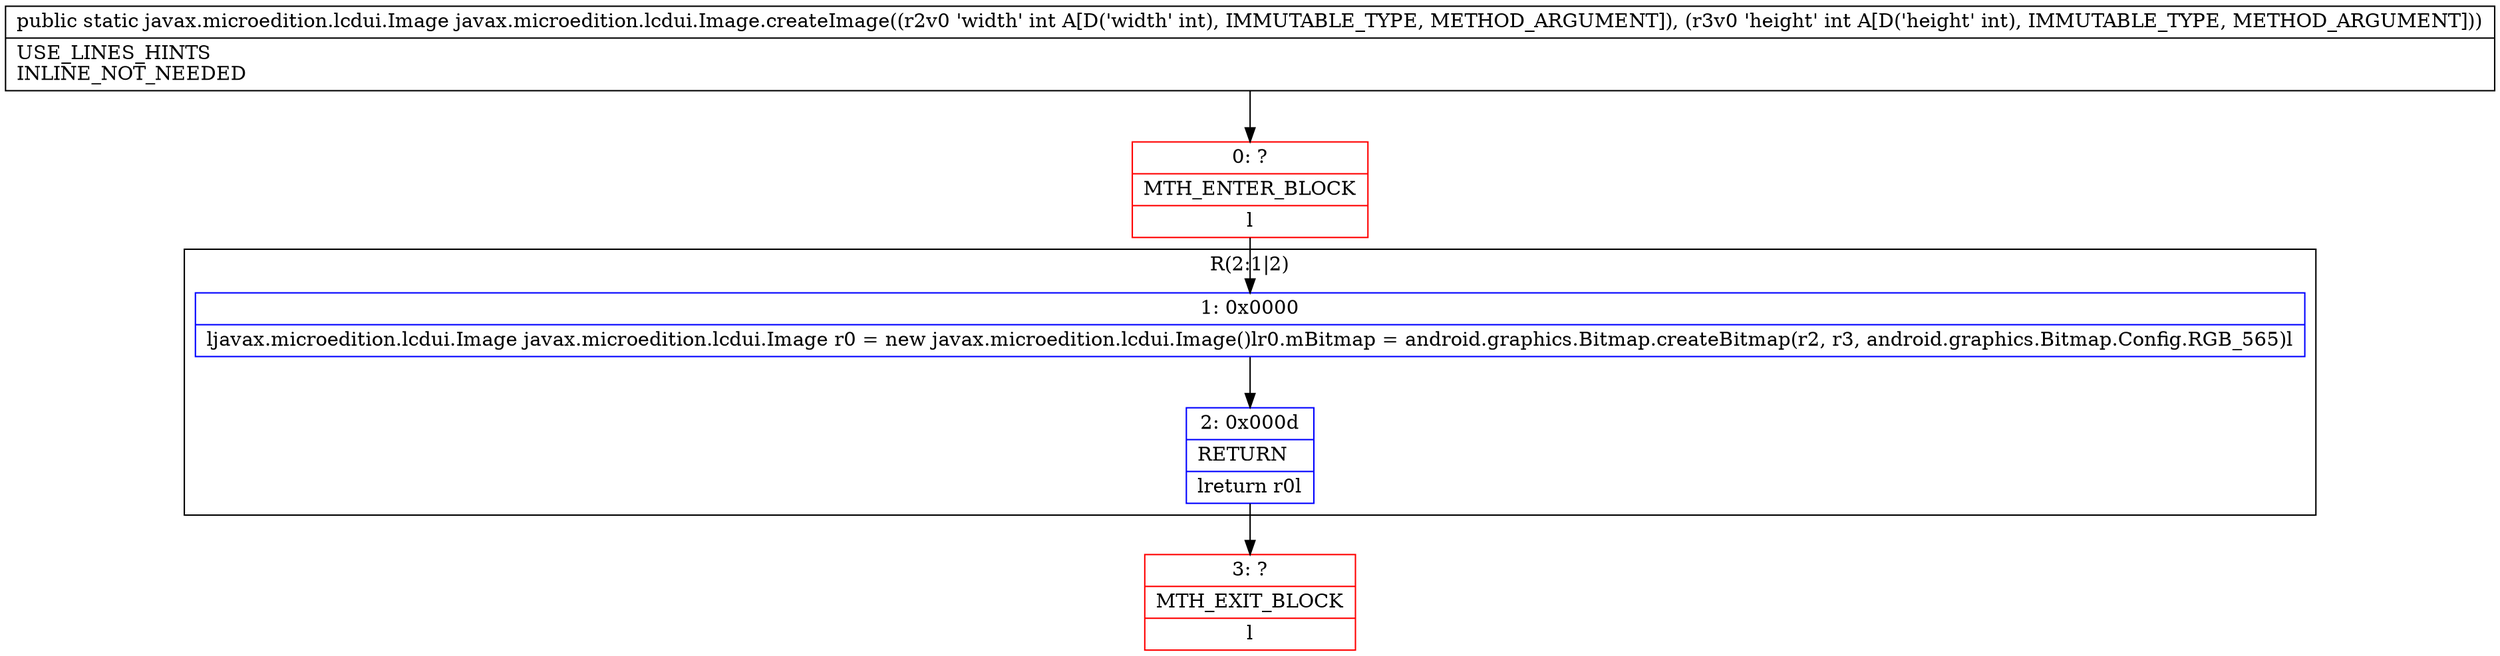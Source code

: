 digraph "CFG forjavax.microedition.lcdui.Image.createImage(II)Ljavax\/microedition\/lcdui\/Image;" {
subgraph cluster_Region_32962057 {
label = "R(2:1|2)";
node [shape=record,color=blue];
Node_1 [shape=record,label="{1\:\ 0x0000|ljavax.microedition.lcdui.Image javax.microedition.lcdui.Image r0 = new javax.microedition.lcdui.Image()lr0.mBitmap = android.graphics.Bitmap.createBitmap(r2, r3, android.graphics.Bitmap.Config.RGB_565)l}"];
Node_2 [shape=record,label="{2\:\ 0x000d|RETURN\l|lreturn r0l}"];
}
Node_0 [shape=record,color=red,label="{0\:\ ?|MTH_ENTER_BLOCK\l|l}"];
Node_3 [shape=record,color=red,label="{3\:\ ?|MTH_EXIT_BLOCK\l|l}"];
MethodNode[shape=record,label="{public static javax.microedition.lcdui.Image javax.microedition.lcdui.Image.createImage((r2v0 'width' int A[D('width' int), IMMUTABLE_TYPE, METHOD_ARGUMENT]), (r3v0 'height' int A[D('height' int), IMMUTABLE_TYPE, METHOD_ARGUMENT]))  | USE_LINES_HINTS\lINLINE_NOT_NEEDED\l}"];
MethodNode -> Node_0;
Node_1 -> Node_2;
Node_2 -> Node_3;
Node_0 -> Node_1;
}

